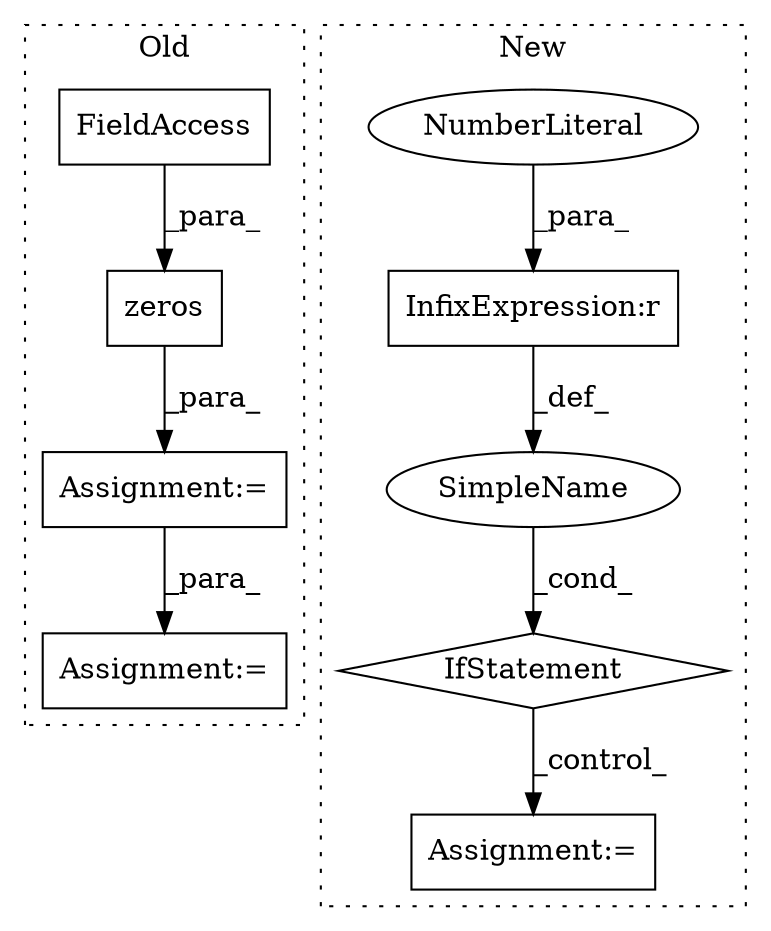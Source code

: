 digraph G {
subgraph cluster0 {
1 [label="zeros" a="32" s="19089,19114" l="6,1" shape="box"];
3 [label="Assignment:=" a="7" s="19609" l="2" shape="box"];
8 [label="FieldAccess" a="22" s="19095" l="19" shape="box"];
9 [label="Assignment:=" a="7" s="19082" l="1" shape="box"];
label = "Old";
style="dotted";
}
subgraph cluster1 {
2 [label="IfStatement" a="25" s="16082,16104" l="4,2" shape="diamond"];
4 [label="Assignment:=" a="7" s="16562" l="1" shape="box"];
5 [label="SimpleName" a="42" s="" l="" shape="ellipse"];
6 [label="InfixExpression:r" a="27" s="16099" l="4" shape="box"];
7 [label="NumberLiteral" a="34" s="16103" l="1" shape="ellipse"];
label = "New";
style="dotted";
}
1 -> 9 [label="_para_"];
2 -> 4 [label="_control_"];
5 -> 2 [label="_cond_"];
6 -> 5 [label="_def_"];
7 -> 6 [label="_para_"];
8 -> 1 [label="_para_"];
9 -> 3 [label="_para_"];
}